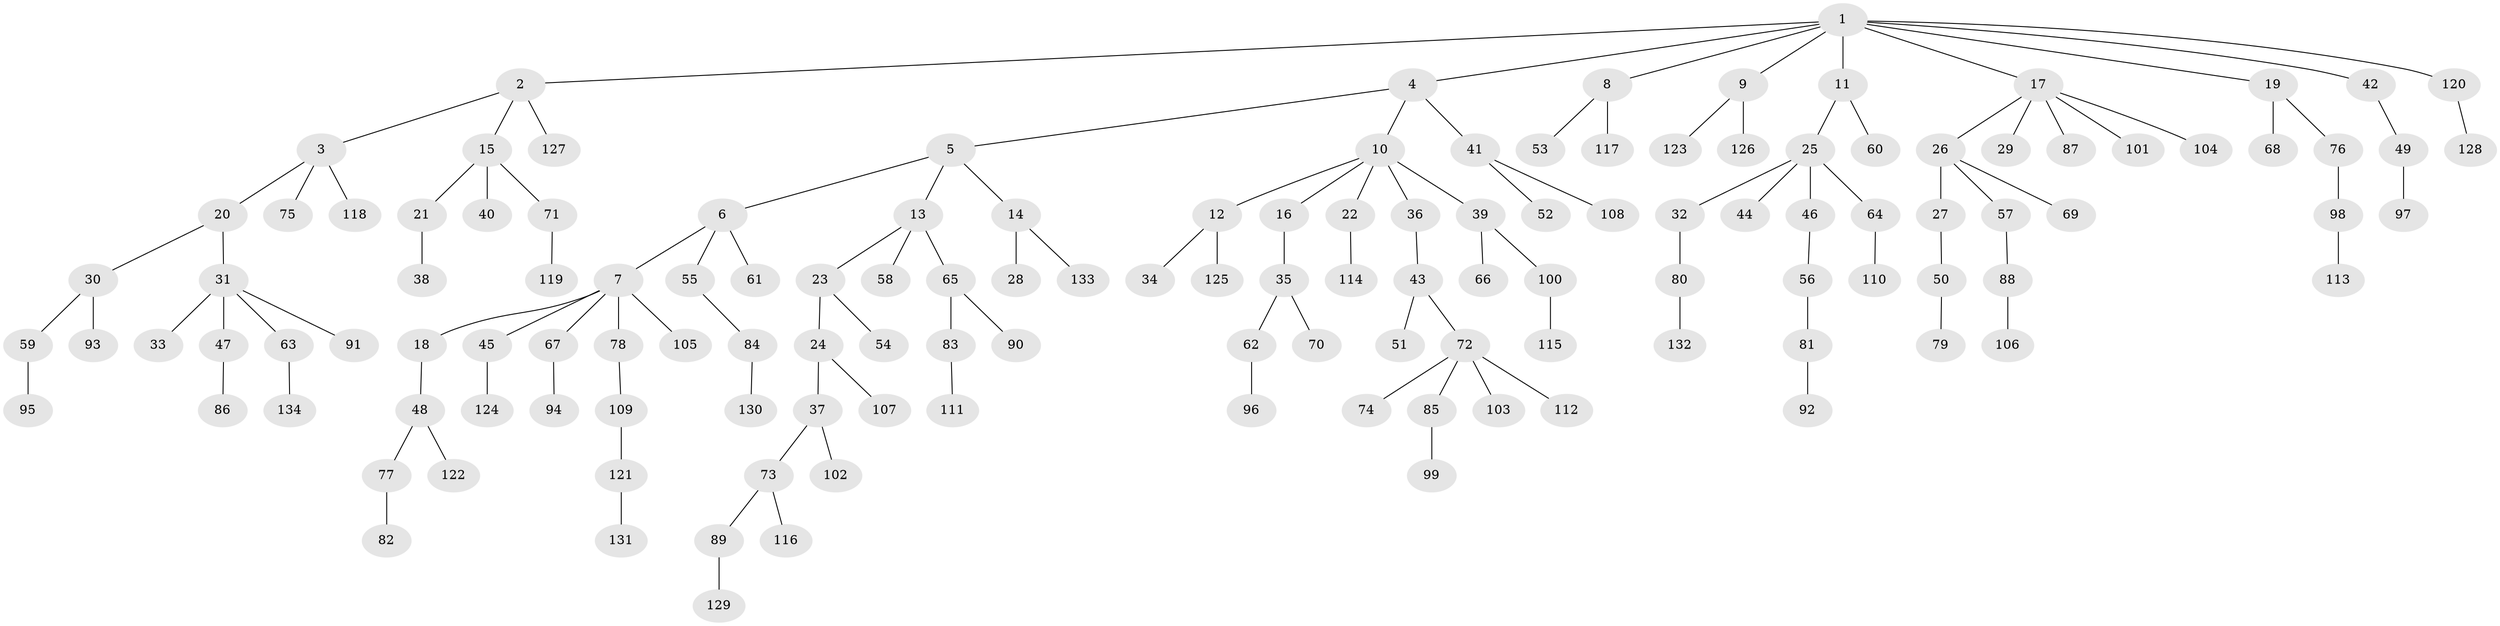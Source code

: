 // coarse degree distribution, {9: 0.010416666666666666, 3: 0.08333333333333333, 4: 0.07291666666666667, 5: 0.052083333333333336, 6: 0.020833333333333332, 2: 0.19791666666666666, 1: 0.5625}
// Generated by graph-tools (version 1.1) at 2025/52/02/27/25 19:52:10]
// undirected, 134 vertices, 133 edges
graph export_dot {
graph [start="1"]
  node [color=gray90,style=filled];
  1;
  2;
  3;
  4;
  5;
  6;
  7;
  8;
  9;
  10;
  11;
  12;
  13;
  14;
  15;
  16;
  17;
  18;
  19;
  20;
  21;
  22;
  23;
  24;
  25;
  26;
  27;
  28;
  29;
  30;
  31;
  32;
  33;
  34;
  35;
  36;
  37;
  38;
  39;
  40;
  41;
  42;
  43;
  44;
  45;
  46;
  47;
  48;
  49;
  50;
  51;
  52;
  53;
  54;
  55;
  56;
  57;
  58;
  59;
  60;
  61;
  62;
  63;
  64;
  65;
  66;
  67;
  68;
  69;
  70;
  71;
  72;
  73;
  74;
  75;
  76;
  77;
  78;
  79;
  80;
  81;
  82;
  83;
  84;
  85;
  86;
  87;
  88;
  89;
  90;
  91;
  92;
  93;
  94;
  95;
  96;
  97;
  98;
  99;
  100;
  101;
  102;
  103;
  104;
  105;
  106;
  107;
  108;
  109;
  110;
  111;
  112;
  113;
  114;
  115;
  116;
  117;
  118;
  119;
  120;
  121;
  122;
  123;
  124;
  125;
  126;
  127;
  128;
  129;
  130;
  131;
  132;
  133;
  134;
  1 -- 2;
  1 -- 4;
  1 -- 8;
  1 -- 9;
  1 -- 11;
  1 -- 17;
  1 -- 19;
  1 -- 42;
  1 -- 120;
  2 -- 3;
  2 -- 15;
  2 -- 127;
  3 -- 20;
  3 -- 75;
  3 -- 118;
  4 -- 5;
  4 -- 10;
  4 -- 41;
  5 -- 6;
  5 -- 13;
  5 -- 14;
  6 -- 7;
  6 -- 55;
  6 -- 61;
  7 -- 18;
  7 -- 45;
  7 -- 67;
  7 -- 78;
  7 -- 105;
  8 -- 53;
  8 -- 117;
  9 -- 123;
  9 -- 126;
  10 -- 12;
  10 -- 16;
  10 -- 22;
  10 -- 36;
  10 -- 39;
  11 -- 25;
  11 -- 60;
  12 -- 34;
  12 -- 125;
  13 -- 23;
  13 -- 58;
  13 -- 65;
  14 -- 28;
  14 -- 133;
  15 -- 21;
  15 -- 40;
  15 -- 71;
  16 -- 35;
  17 -- 26;
  17 -- 29;
  17 -- 87;
  17 -- 101;
  17 -- 104;
  18 -- 48;
  19 -- 68;
  19 -- 76;
  20 -- 30;
  20 -- 31;
  21 -- 38;
  22 -- 114;
  23 -- 24;
  23 -- 54;
  24 -- 37;
  24 -- 107;
  25 -- 32;
  25 -- 44;
  25 -- 46;
  25 -- 64;
  26 -- 27;
  26 -- 57;
  26 -- 69;
  27 -- 50;
  30 -- 59;
  30 -- 93;
  31 -- 33;
  31 -- 47;
  31 -- 63;
  31 -- 91;
  32 -- 80;
  35 -- 62;
  35 -- 70;
  36 -- 43;
  37 -- 73;
  37 -- 102;
  39 -- 66;
  39 -- 100;
  41 -- 52;
  41 -- 108;
  42 -- 49;
  43 -- 51;
  43 -- 72;
  45 -- 124;
  46 -- 56;
  47 -- 86;
  48 -- 77;
  48 -- 122;
  49 -- 97;
  50 -- 79;
  55 -- 84;
  56 -- 81;
  57 -- 88;
  59 -- 95;
  62 -- 96;
  63 -- 134;
  64 -- 110;
  65 -- 83;
  65 -- 90;
  67 -- 94;
  71 -- 119;
  72 -- 74;
  72 -- 85;
  72 -- 103;
  72 -- 112;
  73 -- 89;
  73 -- 116;
  76 -- 98;
  77 -- 82;
  78 -- 109;
  80 -- 132;
  81 -- 92;
  83 -- 111;
  84 -- 130;
  85 -- 99;
  88 -- 106;
  89 -- 129;
  98 -- 113;
  100 -- 115;
  109 -- 121;
  120 -- 128;
  121 -- 131;
}
